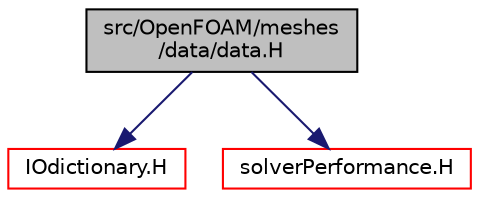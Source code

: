 digraph "src/OpenFOAM/meshes/data/data.H"
{
  bgcolor="transparent";
  edge [fontname="Helvetica",fontsize="10",labelfontname="Helvetica",labelfontsize="10"];
  node [fontname="Helvetica",fontsize="10",shape=record];
  Node1 [label="src/OpenFOAM/meshes\l/data/data.H",height=0.2,width=0.4,color="black", fillcolor="grey75", style="filled", fontcolor="black"];
  Node1 -> Node2 [color="midnightblue",fontsize="10",style="solid",fontname="Helvetica"];
  Node2 [label="IOdictionary.H",height=0.2,width=0.4,color="red",URL="$a07706.html"];
  Node1 -> Node3 [color="midnightblue",fontsize="10",style="solid",fontname="Helvetica"];
  Node3 [label="solverPerformance.H",height=0.2,width=0.4,color="red",URL="$a08252.html"];
}
